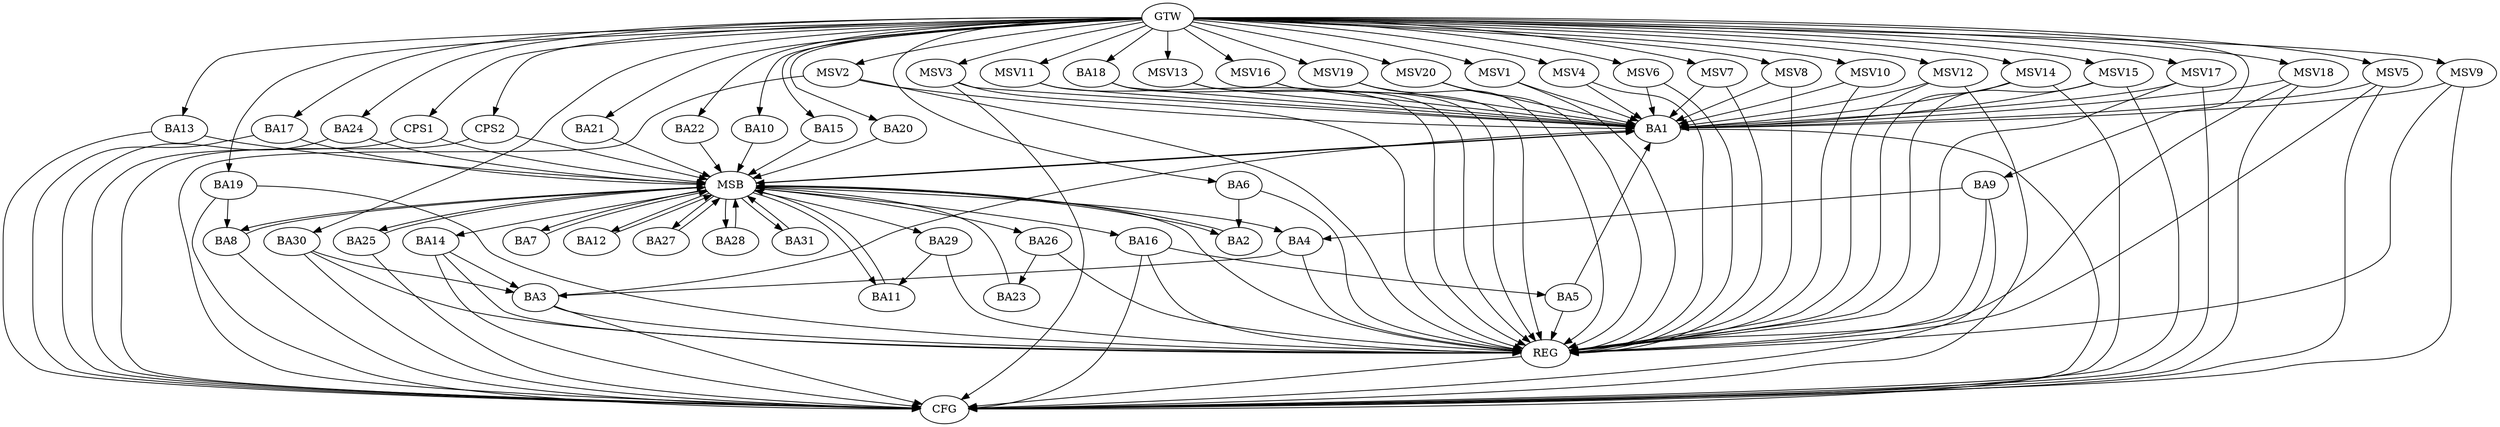 strict digraph G {
  BA1 [ label="BA1" ];
  BA2 [ label="BA2" ];
  BA3 [ label="BA3" ];
  BA4 [ label="BA4" ];
  BA5 [ label="BA5" ];
  BA6 [ label="BA6" ];
  BA7 [ label="BA7" ];
  BA8 [ label="BA8" ];
  BA9 [ label="BA9" ];
  BA10 [ label="BA10" ];
  BA11 [ label="BA11" ];
  BA12 [ label="BA12" ];
  BA13 [ label="BA13" ];
  BA14 [ label="BA14" ];
  BA15 [ label="BA15" ];
  BA16 [ label="BA16" ];
  BA17 [ label="BA17" ];
  BA18 [ label="BA18" ];
  BA19 [ label="BA19" ];
  BA20 [ label="BA20" ];
  BA21 [ label="BA21" ];
  BA22 [ label="BA22" ];
  BA23 [ label="BA23" ];
  BA24 [ label="BA24" ];
  BA25 [ label="BA25" ];
  BA26 [ label="BA26" ];
  BA27 [ label="BA27" ];
  BA28 [ label="BA28" ];
  BA29 [ label="BA29" ];
  BA30 [ label="BA30" ];
  BA31 [ label="BA31" ];
  CPS1 [ label="CPS1" ];
  CPS2 [ label="CPS2" ];
  GTW [ label="GTW" ];
  REG [ label="REG" ];
  MSB [ label="MSB" ];
  CFG [ label="CFG" ];
  MSV1 [ label="MSV1" ];
  MSV2 [ label="MSV2" ];
  MSV3 [ label="MSV3" ];
  MSV4 [ label="MSV4" ];
  MSV5 [ label="MSV5" ];
  MSV6 [ label="MSV6" ];
  MSV7 [ label="MSV7" ];
  MSV8 [ label="MSV8" ];
  MSV9 [ label="MSV9" ];
  MSV10 [ label="MSV10" ];
  MSV11 [ label="MSV11" ];
  MSV12 [ label="MSV12" ];
  MSV13 [ label="MSV13" ];
  MSV14 [ label="MSV14" ];
  MSV15 [ label="MSV15" ];
  MSV16 [ label="MSV16" ];
  MSV17 [ label="MSV17" ];
  MSV18 [ label="MSV18" ];
  MSV19 [ label="MSV19" ];
  MSV20 [ label="MSV20" ];
  BA3 -> BA1;
  BA4 -> BA3;
  BA5 -> BA1;
  BA6 -> BA2;
  BA9 -> BA4;
  BA14 -> BA3;
  BA16 -> BA5;
  BA18 -> BA1;
  BA19 -> BA8;
  BA26 -> BA23;
  BA29 -> BA11;
  BA30 -> BA3;
  GTW -> BA6;
  GTW -> BA9;
  GTW -> BA10;
  GTW -> BA13;
  GTW -> BA15;
  GTW -> BA17;
  GTW -> BA18;
  GTW -> BA19;
  GTW -> BA20;
  GTW -> BA21;
  GTW -> BA22;
  GTW -> BA24;
  GTW -> BA30;
  GTW -> CPS1;
  GTW -> CPS2;
  BA3 -> REG;
  BA4 -> REG;
  BA5 -> REG;
  BA6 -> REG;
  BA9 -> REG;
  BA14 -> REG;
  BA16 -> REG;
  BA18 -> REG;
  BA19 -> REG;
  BA26 -> REG;
  BA29 -> REG;
  BA30 -> REG;
  BA1 -> MSB;
  MSB -> BA2;
  MSB -> REG;
  BA2 -> MSB;
  MSB -> BA1;
  BA7 -> MSB;
  BA8 -> MSB;
  MSB -> BA7;
  BA10 -> MSB;
  MSB -> BA4;
  BA11 -> MSB;
  BA12 -> MSB;
  BA13 -> MSB;
  BA15 -> MSB;
  BA17 -> MSB;
  MSB -> BA12;
  BA20 -> MSB;
  MSB -> BA8;
  BA21 -> MSB;
  BA22 -> MSB;
  BA23 -> MSB;
  BA24 -> MSB;
  MSB -> BA11;
  BA25 -> MSB;
  BA27 -> MSB;
  MSB -> BA16;
  BA28 -> MSB;
  MSB -> BA27;
  BA31 -> MSB;
  CPS1 -> MSB;
  MSB -> BA25;
  MSB -> BA14;
  MSB -> BA26;
  CPS2 -> MSB;
  MSB -> BA31;
  MSB -> BA28;
  MSB -> BA29;
  BA19 -> CFG;
  BA3 -> CFG;
  BA8 -> CFG;
  CPS1 -> CFG;
  BA30 -> CFG;
  BA9 -> CFG;
  BA1 -> CFG;
  CPS2 -> CFG;
  BA17 -> CFG;
  BA13 -> CFG;
  BA24 -> CFG;
  BA16 -> CFG;
  BA14 -> CFG;
  BA25 -> CFG;
  REG -> CFG;
  MSV1 -> BA1;
  MSV2 -> BA1;
  MSV3 -> BA1;
  MSV4 -> BA1;
  MSV5 -> BA1;
  MSV6 -> BA1;
  GTW -> MSV1;
  MSV1 -> REG;
  GTW -> MSV2;
  MSV2 -> REG;
  MSV2 -> CFG;
  GTW -> MSV3;
  MSV3 -> REG;
  MSV3 -> CFG;
  GTW -> MSV4;
  MSV4 -> REG;
  GTW -> MSV5;
  MSV5 -> REG;
  MSV5 -> CFG;
  GTW -> MSV6;
  MSV6 -> REG;
  MSV7 -> BA1;
  GTW -> MSV7;
  MSV7 -> REG;
  MSV8 -> BA1;
  GTW -> MSV8;
  MSV8 -> REG;
  MSV9 -> BA1;
  MSV10 -> BA1;
  GTW -> MSV9;
  MSV9 -> REG;
  MSV9 -> CFG;
  GTW -> MSV10;
  MSV10 -> REG;
  MSV11 -> BA1;
  MSV12 -> BA1;
  GTW -> MSV11;
  MSV11 -> REG;
  GTW -> MSV12;
  MSV12 -> REG;
  MSV12 -> CFG;
  MSV13 -> BA1;
  MSV14 -> BA1;
  GTW -> MSV13;
  MSV13 -> REG;
  GTW -> MSV14;
  MSV14 -> REG;
  MSV14 -> CFG;
  MSV15 -> BA1;
  MSV16 -> BA1;
  GTW -> MSV15;
  MSV15 -> REG;
  MSV15 -> CFG;
  GTW -> MSV16;
  MSV16 -> REG;
  MSV17 -> BA1;
  MSV18 -> BA1;
  GTW -> MSV17;
  MSV17 -> REG;
  MSV17 -> CFG;
  GTW -> MSV18;
  MSV18 -> REG;
  MSV18 -> CFG;
  MSV19 -> BA1;
  MSV20 -> BA1;
  GTW -> MSV19;
  MSV19 -> REG;
  GTW -> MSV20;
  MSV20 -> REG;
}
